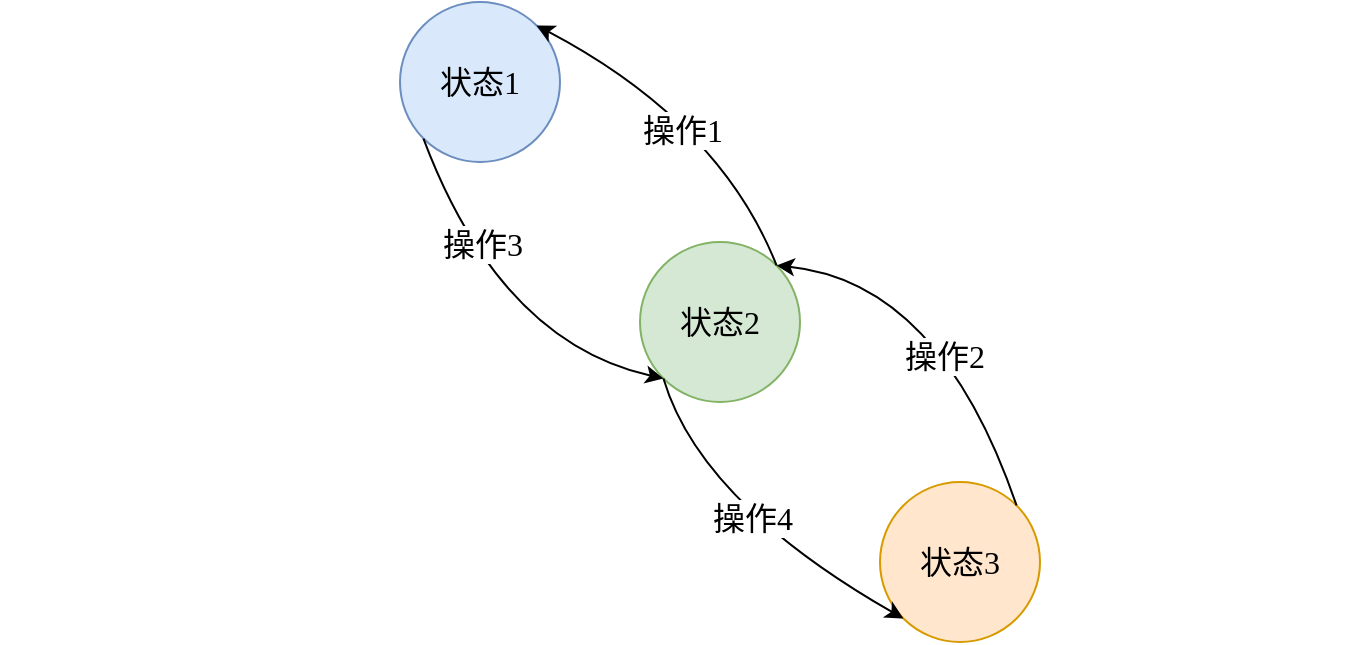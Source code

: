 <mxfile version="12.1.0" type="device" pages="5"><diagram id="B17HObbsdwb7qr94huI7" name="第 1 页"><mxGraphModel dx="1010" dy="579" grid="1" gridSize="10" guides="1" tooltips="1" connect="1" arrows="1" fold="1" page="1" pageScale="1" pageWidth="827" pageHeight="1169" math="0" shadow="0"><root><mxCell id="0"/><mxCell id="1" parent="0"/><mxCell id="dfAKLWZ1tvLZYV0LMuAz-23" value="" style="rounded=0;whiteSpace=wrap;html=1;strokeColor=none;" vertex="1" parent="1"><mxGeometry y="160" width="680" height="320" as="geometry"/></mxCell><mxCell id="dfAKLWZ1tvLZYV0LMuAz-1" value="&lt;span style=&quot;font-family: &amp;#34;kaiti&amp;#34; ; font-size: 16px&quot;&gt;状态1&lt;/span&gt;" style="ellipse;whiteSpace=wrap;html=1;aspect=fixed;fillColor=#dae8fc;strokeColor=#6c8ebf;" vertex="1" parent="1"><mxGeometry x="200" y="160" width="80" height="80" as="geometry"/></mxCell><mxCell id="dfAKLWZ1tvLZYV0LMuAz-2" value="&lt;span style=&quot;font-family: &amp;#34;kaiti&amp;#34; ; font-size: 16px&quot;&gt;状态2&lt;/span&gt;" style="ellipse;whiteSpace=wrap;html=1;aspect=fixed;fillColor=#d5e8d4;strokeColor=#82b366;" vertex="1" parent="1"><mxGeometry x="320" y="280" width="80" height="80" as="geometry"/></mxCell><mxCell id="dfAKLWZ1tvLZYV0LMuAz-3" value="&lt;span style=&quot;font-family: &amp;#34;kaiti&amp;#34; ; font-size: 16px&quot;&gt;状态3&lt;/span&gt;" style="ellipse;whiteSpace=wrap;html=1;aspect=fixed;fillColor=#ffe6cc;strokeColor=#d79b00;" vertex="1" parent="1"><mxGeometry x="440" y="400" width="80" height="80" as="geometry"/></mxCell><mxCell id="dfAKLWZ1tvLZYV0LMuAz-5" value="" style="curved=1;endArrow=classic;html=1;exitX=1;exitY=0;exitDx=0;exitDy=0;entryX=1;entryY=0;entryDx=0;entryDy=0;" edge="1" parent="1" source="dfAKLWZ1tvLZYV0LMuAz-3" target="dfAKLWZ1tvLZYV0LMuAz-2"><mxGeometry width="50" height="50" relative="1" as="geometry"><mxPoint x="440" y="310" as="sourcePoint"/><mxPoint x="490" y="260" as="targetPoint"/><Array as="points"><mxPoint x="470" y="300"/></Array></mxGeometry></mxCell><mxCell id="dfAKLWZ1tvLZYV0LMuAz-17" value="&lt;span style=&quot;font-family: &amp;#34;kaiti&amp;#34; ; font-size: 16px&quot;&gt;操作2&lt;/span&gt;" style="text;html=1;resizable=0;points=[];align=center;verticalAlign=middle;labelBackgroundColor=#ffffff;" vertex="1" connectable="0" parent="dfAKLWZ1tvLZYV0LMuAz-5"><mxGeometry x="-0.174" y="10" relative="1" as="geometry"><mxPoint as="offset"/></mxGeometry></mxCell><mxCell id="dfAKLWZ1tvLZYV0LMuAz-7" value="" style="curved=1;endArrow=classic;html=1;exitX=1;exitY=0;exitDx=0;exitDy=0;entryX=1;entryY=0;entryDx=0;entryDy=0;" edge="1" parent="1" source="dfAKLWZ1tvLZYV0LMuAz-2" target="dfAKLWZ1tvLZYV0LMuAz-1"><mxGeometry width="50" height="50" relative="1" as="geometry"><mxPoint x="360" y="270" as="sourcePoint"/><mxPoint x="410" y="220" as="targetPoint"/><Array as="points"><mxPoint x="360" y="220"/></Array></mxGeometry></mxCell><mxCell id="dfAKLWZ1tvLZYV0LMuAz-15" value="&lt;font face=&quot;kaiti&quot; style=&quot;font-size: 16px&quot;&gt;操作1&lt;/font&gt;" style="text;html=1;resizable=0;points=[];align=center;verticalAlign=middle;labelBackgroundColor=#ffffff;" vertex="1" connectable="0" parent="dfAKLWZ1tvLZYV0LMuAz-7"><mxGeometry x="0.017" y="12" relative="1" as="geometry"><mxPoint as="offset"/></mxGeometry></mxCell><mxCell id="dfAKLWZ1tvLZYV0LMuAz-8" value="" style="curved=1;endArrow=classic;html=1;exitX=0;exitY=1;exitDx=0;exitDy=0;entryX=0;entryY=1;entryDx=0;entryDy=0;" edge="1" parent="1" source="dfAKLWZ1tvLZYV0LMuAz-1" target="dfAKLWZ1tvLZYV0LMuAz-2"><mxGeometry width="50" height="50" relative="1" as="geometry"><mxPoint x="150" y="430" as="sourcePoint"/><mxPoint x="200" y="380" as="targetPoint"/><Array as="points"><mxPoint x="250" y="330"/></Array></mxGeometry></mxCell><mxCell id="dfAKLWZ1tvLZYV0LMuAz-18" value="&lt;span style=&quot;font-family: &amp;#34;kaiti&amp;#34; ; font-size: 16px&quot;&gt;操作3&lt;/span&gt;" style="text;html=1;resizable=0;points=[];align=center;verticalAlign=middle;labelBackgroundColor=#ffffff;" vertex="1" connectable="0" parent="dfAKLWZ1tvLZYV0LMuAz-8"><mxGeometry x="-0.382" y="9" relative="1" as="geometry"><mxPoint as="offset"/></mxGeometry></mxCell><mxCell id="dfAKLWZ1tvLZYV0LMuAz-9" value="" style="curved=1;endArrow=classic;html=1;exitX=0;exitY=1;exitDx=0;exitDy=0;entryX=0;entryY=1;entryDx=0;entryDy=0;" edge="1" parent="1" source="dfAKLWZ1tvLZYV0LMuAz-2" target="dfAKLWZ1tvLZYV0LMuAz-3"><mxGeometry width="50" height="50" relative="1" as="geometry"><mxPoint x="221.716" y="238.284" as="sourcePoint"/><mxPoint x="341.716" y="358.284" as="targetPoint"/><Array as="points"><mxPoint x="350" y="410"/></Array></mxGeometry></mxCell><mxCell id="dfAKLWZ1tvLZYV0LMuAz-19" value="&lt;span style=&quot;font-family: &amp;#34;kaiti&amp;#34; ; font-size: 16px&quot;&gt;操作4&lt;/span&gt;" style="text;html=1;resizable=0;points=[];align=center;verticalAlign=middle;labelBackgroundColor=#ffffff;" vertex="1" connectable="0" parent="dfAKLWZ1tvLZYV0LMuAz-9"><mxGeometry x="-0.005" y="6" relative="1" as="geometry"><mxPoint as="offset"/></mxGeometry></mxCell></root></mxGraphModel></diagram><diagram id="bXUPIpcfwyusLnvGwGaS" name="第 2 页"><mxGraphModel dx="2525" dy="1448" grid="1" gridSize="10" guides="1" tooltips="1" connect="1" arrows="1" fold="1" page="1" pageScale="1" pageWidth="827" pageHeight="1169" math="0" shadow="0"><root><mxCell id="kIG2eD_gSCVMxnsrTD29-0"/><mxCell id="kIG2eD_gSCVMxnsrTD29-1" parent="kIG2eD_gSCVMxnsrTD29-0"/><mxCell id="kIG2eD_gSCVMxnsrTD29-2" value="" style="ellipse;whiteSpace=wrap;html=1;aspect=fixed;fillColor=#dae8fc;strokeColor=#6c8ebf;" vertex="1" parent="kIG2eD_gSCVMxnsrTD29-1"><mxGeometry x="160" y="160" width="80" height="80" as="geometry"/></mxCell><mxCell id="kIG2eD_gSCVMxnsrTD29-3" value="" style="ellipse;whiteSpace=wrap;html=1;aspect=fixed;fillColor=#d5e8d4;strokeColor=#82b366;" vertex="1" parent="kIG2eD_gSCVMxnsrTD29-1"><mxGeometry x="280" y="280" width="80" height="80" as="geometry"/></mxCell><mxCell id="kIG2eD_gSCVMxnsrTD29-4" value="" style="ellipse;whiteSpace=wrap;html=1;aspect=fixed;fillColor=#ffe6cc;strokeColor=#d79b00;" vertex="1" parent="kIG2eD_gSCVMxnsrTD29-1"><mxGeometry x="400" y="400" width="80" height="80" as="geometry"/></mxCell><mxCell id="kIG2eD_gSCVMxnsrTD29-5" value="" style="endArrow=classic;html=1;exitX=1;exitY=1;exitDx=0;exitDy=0;entryX=0;entryY=0;entryDx=0;entryDy=0;" edge="1" parent="kIG2eD_gSCVMxnsrTD29-1" source="kIG2eD_gSCVMxnsrTD29-2" target="kIG2eD_gSCVMxnsrTD29-3"><mxGeometry width="50" height="50" relative="1" as="geometry"><mxPoint x="100" y="380" as="sourcePoint"/><mxPoint x="150" y="330" as="targetPoint"/></mxGeometry></mxCell><mxCell id="kIG2eD_gSCVMxnsrTD29-6" value="" style="endArrow=classic;html=1;exitX=1;exitY=1;exitDx=0;exitDy=0;entryX=0;entryY=0;entryDx=0;entryDy=0;" edge="1" parent="kIG2eD_gSCVMxnsrTD29-1" source="kIG2eD_gSCVMxnsrTD29-3" target="kIG2eD_gSCVMxnsrTD29-4"><mxGeometry width="50" height="50" relative="1" as="geometry"><mxPoint x="250" y="490" as="sourcePoint"/><mxPoint x="300" y="440" as="targetPoint"/></mxGeometry></mxCell><mxCell id="kIG2eD_gSCVMxnsrTD29-7" value="" style="ellipse;whiteSpace=wrap;html=1;aspect=fixed;fillColor=#dae8fc;strokeColor=#6c8ebf;" vertex="1" parent="kIG2eD_gSCVMxnsrTD29-1"><mxGeometry x="730" y="160" width="80" height="80" as="geometry"/></mxCell><mxCell id="kIG2eD_gSCVMxnsrTD29-8" value="" style="ellipse;whiteSpace=wrap;html=1;aspect=fixed;fillColor=#d5e8d4;strokeColor=#82b366;" vertex="1" parent="kIG2eD_gSCVMxnsrTD29-1"><mxGeometry x="850" y="280" width="80" height="80" as="geometry"/></mxCell><mxCell id="kIG2eD_gSCVMxnsrTD29-9" value="" style="ellipse;whiteSpace=wrap;html=1;aspect=fixed;fillColor=#ffe6cc;strokeColor=#d79b00;" vertex="1" parent="kIG2eD_gSCVMxnsrTD29-1"><mxGeometry x="970" y="400" width="80" height="80" as="geometry"/></mxCell><mxCell id="kIG2eD_gSCVMxnsrTD29-10" value="" style="endArrow=classic;html=1;exitX=1;exitY=1;exitDx=0;exitDy=0;entryX=0;entryY=0;entryDx=0;entryDy=0;" edge="1" parent="kIG2eD_gSCVMxnsrTD29-1" source="kIG2eD_gSCVMxnsrTD29-7" target="kIG2eD_gSCVMxnsrTD29-8"><mxGeometry width="50" height="50" relative="1" as="geometry"><mxPoint x="670" y="380" as="sourcePoint"/><mxPoint x="720" y="330" as="targetPoint"/></mxGeometry></mxCell><mxCell id="kIG2eD_gSCVMxnsrTD29-11" value="" style="endArrow=classic;html=1;exitX=1;exitY=1;exitDx=0;exitDy=0;entryX=0;entryY=0;entryDx=0;entryDy=0;" edge="1" parent="kIG2eD_gSCVMxnsrTD29-1" source="kIG2eD_gSCVMxnsrTD29-8" target="kIG2eD_gSCVMxnsrTD29-9"><mxGeometry width="50" height="50" relative="1" as="geometry"><mxPoint x="820" y="490" as="sourcePoint"/><mxPoint x="870" y="440" as="targetPoint"/></mxGeometry></mxCell><mxCell id="kIG2eD_gSCVMxnsrTD29-12" value="" style="ellipse;whiteSpace=wrap;html=1;aspect=fixed;fillColor=#ffe6cc;strokeColor=#d79b00;" vertex="1" parent="kIG2eD_gSCVMxnsrTD29-1"><mxGeometry x="680" y="400" width="80" height="80" as="geometry"/></mxCell><mxCell id="kIG2eD_gSCVMxnsrTD29-13" value="" style="ellipse;whiteSpace=wrap;html=1;aspect=fixed;fillColor=#ffe6cc;strokeColor=#d79b00;" vertex="1" parent="kIG2eD_gSCVMxnsrTD29-1"><mxGeometry x="810" y="400" width="80" height="80" as="geometry"/></mxCell><mxCell id="kIG2eD_gSCVMxnsrTD29-14" value="" style="endArrow=classic;html=1;exitX=0;exitY=1;exitDx=0;exitDy=0;entryX=0.5;entryY=0;entryDx=0;entryDy=0;" edge="1" parent="kIG2eD_gSCVMxnsrTD29-1" source="kIG2eD_gSCVMxnsrTD29-8" target="kIG2eD_gSCVMxnsrTD29-12"><mxGeometry width="50" height="50" relative="1" as="geometry"><mxPoint x="670" y="390" as="sourcePoint"/><mxPoint x="720" y="340" as="targetPoint"/></mxGeometry></mxCell><mxCell id="kIG2eD_gSCVMxnsrTD29-15" value="" style="endArrow=classic;html=1;exitX=0.5;exitY=1;exitDx=0;exitDy=0;entryX=0.5;entryY=0;entryDx=0;entryDy=0;" edge="1" parent="kIG2eD_gSCVMxnsrTD29-1" source="kIG2eD_gSCVMxnsrTD29-8" target="kIG2eD_gSCVMxnsrTD29-13"><mxGeometry width="50" height="50" relative="1" as="geometry"><mxPoint x="900" y="580" as="sourcePoint"/><mxPoint x="950" y="530" as="targetPoint"/></mxGeometry></mxCell><mxCell id="kIG2eD_gSCVMxnsrTD29-16" value="&lt;font face=&quot;JetBrains Mono&quot; style=&quot;font-size: 18px&quot;&gt;...&lt;/font&gt;" style="text;html=1;strokeColor=none;fillColor=none;align=center;verticalAlign=middle;whiteSpace=wrap;rounded=0;" vertex="1" parent="kIG2eD_gSCVMxnsrTD29-1"><mxGeometry x="910" y="430" width="40" height="20" as="geometry"/></mxCell><mxCell id="kIG2eD_gSCVMxnsrTD29-17" value="&lt;font face=&quot;kaiti&quot; style=&quot;font-size: 30px&quot;&gt;确定后续输入&lt;/font&gt;" style="text;html=1;strokeColor=none;fillColor=none;align=center;verticalAlign=middle;whiteSpace=wrap;rounded=0;" vertex="1" parent="kIG2eD_gSCVMxnsrTD29-1"><mxGeometry x="180" y="530" width="260" height="20" as="geometry"/></mxCell><mxCell id="kIG2eD_gSCVMxnsrTD29-18" value="&lt;font face=&quot;kaiti&quot; style=&quot;font-size: 30px&quot;&gt;不确定后续输入&lt;/font&gt;" style="text;html=1;strokeColor=none;fillColor=none;align=center;verticalAlign=middle;whiteSpace=wrap;rounded=0;" vertex="1" parent="kIG2eD_gSCVMxnsrTD29-1"><mxGeometry x="730" y="530" width="260" height="20" as="geometry"/></mxCell></root></mxGraphModel></diagram><diagram id="oPEPZH6DeiPgm4ZSwptG" name="第 3 页"><mxGraphModel dx="1010" dy="579" grid="1" gridSize="10" guides="1" tooltips="1" connect="1" arrows="1" fold="1" page="1" pageScale="1" pageWidth="827" pageHeight="1169" math="0" shadow="0"><root><mxCell id="yZJhGbPlP6X69F7IBCpr-0"/><mxCell id="yZJhGbPlP6X69F7IBCpr-1" parent="yZJhGbPlP6X69F7IBCpr-0"/><mxCell id="yZJhGbPlP6X69F7IBCpr-2" value="" style="rounded=0;whiteSpace=wrap;html=1;fillColor=#ffe6cc;strokeColor=#d79b00;" vertex="1" parent="yZJhGbPlP6X69F7IBCpr-1"><mxGeometry x="80" y="320" width="520" height="80" as="geometry"/></mxCell><mxCell id="yZJhGbPlP6X69F7IBCpr-3" value="&lt;font face=&quot;kaiti&quot; style=&quot;font-size: 18px&quot;&gt;代码/数据&lt;/font&gt;" style="rounded=0;whiteSpace=wrap;html=1;" vertex="1" parent="yZJhGbPlP6X69F7IBCpr-1"><mxGeometry x="120" y="320" width="120" height="80" as="geometry"/></mxCell><mxCell id="yZJhGbPlP6X69F7IBCpr-4" value="&lt;font face=&quot;kaiti&quot; style=&quot;font-size: 18px&quot;&gt;堆栈1&lt;/font&gt;" style="rounded=0;whiteSpace=wrap;html=1;" vertex="1" parent="yZJhGbPlP6X69F7IBCpr-1"><mxGeometry x="360" y="320" width="80" height="80" as="geometry"/></mxCell><mxCell id="yZJhGbPlP6X69F7IBCpr-5" value="&lt;font face=&quot;kaiti&quot; style=&quot;font-size: 18px&quot;&gt;堆栈2&lt;/font&gt;" style="rounded=0;whiteSpace=wrap;html=1;" vertex="1" parent="yZJhGbPlP6X69F7IBCpr-1"><mxGeometry x="480" y="320" width="80" height="80" as="geometry"/></mxCell><mxCell id="yZJhGbPlP6X69F7IBCpr-6" value="&lt;font face=&quot;JetBrains Mono&quot;&gt;GPR:rax,rbx...,rsp&lt;/font&gt;&lt;br&gt;&lt;font face=&quot;kaiti&quot;&gt;机器状态&lt;/font&gt;&lt;font face=&quot;JetBrains Mono&quot;&gt;:rip,rflags, ...&lt;/font&gt;" style="rounded=0;whiteSpace=wrap;html=1;align=left;" vertex="1" parent="yZJhGbPlP6X69F7IBCpr-1"><mxGeometry x="140" y="230" width="180" height="50" as="geometry"/></mxCell><mxCell id="yZJhGbPlP6X69F7IBCpr-8" value="&lt;font face=&quot;JetBrains Mono&quot;&gt;GPR:rax,rbx...,rsp&lt;/font&gt;&lt;br&gt;&lt;font face=&quot;kaiti&quot;&gt;机器状态&lt;/font&gt;&lt;font face=&quot;JetBrains Mono&quot;&gt;:rip,rflags, ...&lt;/font&gt;" style="rounded=0;whiteSpace=wrap;html=1;align=left;" vertex="1" parent="yZJhGbPlP6X69F7IBCpr-1"><mxGeometry x="360" y="230" width="180" height="50" as="geometry"/></mxCell><mxCell id="yZJhGbPlP6X69F7IBCpr-9" value="" style="endArrow=classic;html=1;exitX=1;exitY=0.5;exitDx=0;exitDy=0;entryX=0.5;entryY=0;entryDx=0;entryDy=0;" edge="1" parent="yZJhGbPlP6X69F7IBCpr-1" source="yZJhGbPlP6X69F7IBCpr-6" target="yZJhGbPlP6X69F7IBCpr-4"><mxGeometry width="50" height="50" relative="1" as="geometry"><mxPoint x="240" y="490" as="sourcePoint"/><mxPoint x="290" y="440" as="targetPoint"/><Array as="points"><mxPoint x="340" y="255"/><mxPoint x="340" y="310"/><mxPoint x="400" y="310"/></Array></mxGeometry></mxCell><mxCell id="yZJhGbPlP6X69F7IBCpr-10" value="" style="endArrow=classic;html=1;exitX=1;exitY=0.5;exitDx=0;exitDy=0;entryX=0.5;entryY=0;entryDx=0;entryDy=0;" edge="1" parent="yZJhGbPlP6X69F7IBCpr-1" source="yZJhGbPlP6X69F7IBCpr-8" target="yZJhGbPlP6X69F7IBCpr-5"><mxGeometry width="50" height="50" relative="1" as="geometry"><mxPoint x="650" y="270" as="sourcePoint"/><mxPoint x="700" y="220" as="targetPoint"/><Array as="points"><mxPoint x="560" y="255"/><mxPoint x="560" y="300"/><mxPoint x="520" y="300"/></Array></mxGeometry></mxCell><mxCell id="yZJhGbPlP6X69F7IBCpr-11" value="&lt;font face=&quot;kaiti&quot; style=&quot;font-size: 16px&quot;&gt;地址空间（共享内存）&lt;/font&gt;" style="text;html=1;strokeColor=none;fillColor=none;align=center;verticalAlign=middle;whiteSpace=wrap;rounded=0;" vertex="1" parent="yZJhGbPlP6X69F7IBCpr-1"><mxGeometry x="610" y="380" width="170" height="20" as="geometry"/></mxCell></root></mxGraphModel></diagram><diagram id="y3onou-25etVVXqPwUee" name="第 4 页"><mxGraphModel dx="2847" dy="1158" grid="1" gridSize="10" guides="1" tooltips="1" connect="1" arrows="1" fold="1" page="1" pageScale="1" pageWidth="827" pageHeight="1169" math="0" shadow="0"><root><mxCell id="U_Lshf-pbpBLsGIQFs2m-0"/><mxCell id="U_Lshf-pbpBLsGIQFs2m-1" parent="U_Lshf-pbpBLsGIQFs2m-0"/><mxCell id="U_Lshf-pbpBLsGIQFs2m-2" value="" style="rounded=0;whiteSpace=wrap;html=1;fillColor=#f5f5f5;strokeColor=#666666;fontColor=#333333;" vertex="1" parent="U_Lshf-pbpBLsGIQFs2m-1"><mxGeometry x="200" y="160" width="400" height="80" as="geometry"/></mxCell><mxCell id="U_Lshf-pbpBLsGIQFs2m-3" value="&lt;font face=&quot;JetBrains Mono&quot; style=&quot;font-size: 24px&quot;&gt;R1&lt;/font&gt;" style="rounded=0;whiteSpace=wrap;html=1;" vertex="1" parent="U_Lshf-pbpBLsGIQFs2m-1"><mxGeometry x="220" y="170" width="70" height="60" as="geometry"/></mxCell><mxCell id="U_Lshf-pbpBLsGIQFs2m-4" value="&lt;font face=&quot;JetBrains Mono&quot; style=&quot;font-size: 24px&quot;&gt;R2&lt;/font&gt;" style="rounded=0;whiteSpace=wrap;html=1;" vertex="1" parent="U_Lshf-pbpBLsGIQFs2m-1"><mxGeometry x="310" y="170" width="70" height="60" as="geometry"/></mxCell><mxCell id="U_Lshf-pbpBLsGIQFs2m-5" value="" style="rounded=0;whiteSpace=wrap;html=1;" vertex="1" parent="U_Lshf-pbpBLsGIQFs2m-1"><mxGeometry x="400" y="170" width="180" height="60" as="geometry"/></mxCell><mxCell id="U_Lshf-pbpBLsGIQFs2m-7" value="&lt;font style=&quot;font-size: 24px&quot; face=&quot;JetBrains Mono&quot;&gt;M&lt;/font&gt;" style="rounded=0;whiteSpace=wrap;html=1;" vertex="1" parent="U_Lshf-pbpBLsGIQFs2m-1"><mxGeometry x="400" y="170" width="70" height="60" as="geometry"/></mxCell><mxCell id="U_Lshf-pbpBLsGIQFs2m-8" value="" style="rounded=0;whiteSpace=wrap;html=1;fillColor=#ffe6cc;strokeColor=#d79b00;" vertex="1" parent="U_Lshf-pbpBLsGIQFs2m-1"><mxGeometry x="470" y="170" width="30" height="60" as="geometry"/></mxCell><mxCell id="U_Lshf-pbpBLsGIQFs2m-9" value="" style="rounded=0;whiteSpace=wrap;html=1;fillColor=#f5f5f5;strokeColor=#666666;fontColor=#333333;" vertex="1" parent="U_Lshf-pbpBLsGIQFs2m-1"><mxGeometry x="-40" y="320" width="400" height="80" as="geometry"/></mxCell><mxCell id="U_Lshf-pbpBLsGIQFs2m-10" value="&lt;font face=&quot;JetBrains Mono&quot; style=&quot;font-size: 24px&quot;&gt;R1`&lt;/font&gt;" style="rounded=0;whiteSpace=wrap;html=1;" vertex="1" parent="U_Lshf-pbpBLsGIQFs2m-1"><mxGeometry x="-20" y="330" width="70" height="60" as="geometry"/></mxCell><mxCell id="U_Lshf-pbpBLsGIQFs2m-11" value="&lt;font face=&quot;JetBrains Mono&quot; style=&quot;font-size: 24px&quot;&gt;R2&lt;/font&gt;" style="rounded=0;whiteSpace=wrap;html=1;" vertex="1" parent="U_Lshf-pbpBLsGIQFs2m-1"><mxGeometry x="70" y="330" width="70" height="60" as="geometry"/></mxCell><mxCell id="U_Lshf-pbpBLsGIQFs2m-12" value="" style="rounded=0;whiteSpace=wrap;html=1;" vertex="1" parent="U_Lshf-pbpBLsGIQFs2m-1"><mxGeometry x="160" y="330" width="180" height="60" as="geometry"/></mxCell><mxCell id="U_Lshf-pbpBLsGIQFs2m-13" value="&lt;font style=&quot;font-size: 24px&quot; face=&quot;JetBrains Mono&quot;&gt;M`&lt;/font&gt;" style="rounded=0;whiteSpace=wrap;html=1;" vertex="1" parent="U_Lshf-pbpBLsGIQFs2m-1"><mxGeometry x="160" y="330" width="70" height="60" as="geometry"/></mxCell><mxCell id="U_Lshf-pbpBLsGIQFs2m-14" value="" style="rounded=0;whiteSpace=wrap;html=1;fillColor=#ffe6cc;strokeColor=#d79b00;" vertex="1" parent="U_Lshf-pbpBLsGIQFs2m-1"><mxGeometry x="230" y="330" width="30" height="60" as="geometry"/></mxCell><mxCell id="U_Lshf-pbpBLsGIQFs2m-15" value="" style="rounded=0;whiteSpace=wrap;html=1;fillColor=#f5f5f5;strokeColor=#666666;fontColor=#333333;" vertex="1" parent="U_Lshf-pbpBLsGIQFs2m-1"><mxGeometry x="435" y="320" width="400" height="80" as="geometry"/></mxCell><mxCell id="U_Lshf-pbpBLsGIQFs2m-16" value="&lt;font face=&quot;JetBrains Mono&quot; style=&quot;font-size: 24px&quot;&gt;R1&lt;/font&gt;" style="rounded=0;whiteSpace=wrap;html=1;" vertex="1" parent="U_Lshf-pbpBLsGIQFs2m-1"><mxGeometry x="455" y="330" width="70" height="60" as="geometry"/></mxCell><mxCell id="U_Lshf-pbpBLsGIQFs2m-17" value="&lt;font face=&quot;JetBrains Mono&quot; style=&quot;font-size: 24px&quot;&gt;R2`&lt;/font&gt;" style="rounded=0;whiteSpace=wrap;html=1;" vertex="1" parent="U_Lshf-pbpBLsGIQFs2m-1"><mxGeometry x="545" y="330" width="70" height="60" as="geometry"/></mxCell><mxCell id="U_Lshf-pbpBLsGIQFs2m-18" value="" style="rounded=0;whiteSpace=wrap;html=1;" vertex="1" parent="U_Lshf-pbpBLsGIQFs2m-1"><mxGeometry x="635" y="330" width="180" height="60" as="geometry"/></mxCell><mxCell id="U_Lshf-pbpBLsGIQFs2m-19" value="&lt;font style=&quot;font-size: 24px&quot; face=&quot;JetBrains Mono&quot;&gt;M&lt;/font&gt;" style="rounded=0;whiteSpace=wrap;html=1;" vertex="1" parent="U_Lshf-pbpBLsGIQFs2m-1"><mxGeometry x="635" y="330" width="70" height="60" as="geometry"/></mxCell><mxCell id="U_Lshf-pbpBLsGIQFs2m-20" value="" style="rounded=0;whiteSpace=wrap;html=1;fillColor=#ffe6cc;strokeColor=#d79b00;" vertex="1" parent="U_Lshf-pbpBLsGIQFs2m-1"><mxGeometry x="705" y="330" width="30" height="60" as="geometry"/></mxCell><mxCell id="U_Lshf-pbpBLsGIQFs2m-21" value="" style="endArrow=classic;html=1;exitX=0.5;exitY=1;exitDx=0;exitDy=0;entryX=0.5;entryY=0;entryDx=0;entryDy=0;" edge="1" parent="U_Lshf-pbpBLsGIQFs2m-1" source="U_Lshf-pbpBLsGIQFs2m-2" target="U_Lshf-pbpBLsGIQFs2m-9"><mxGeometry width="50" height="50" relative="1" as="geometry"><mxPoint x="350" y="570" as="sourcePoint"/><mxPoint x="400" y="520" as="targetPoint"/></mxGeometry></mxCell><mxCell id="U_Lshf-pbpBLsGIQFs2m-22" value="" style="endArrow=classic;html=1;exitX=0.5;exitY=1;exitDx=0;exitDy=0;entryX=0.5;entryY=0;entryDx=0;entryDy=0;" edge="1" parent="U_Lshf-pbpBLsGIQFs2m-1" source="U_Lshf-pbpBLsGIQFs2m-2" target="U_Lshf-pbpBLsGIQFs2m-15"><mxGeometry width="50" height="50" relative="1" as="geometry"><mxPoint x="550" y="550" as="sourcePoint"/><mxPoint x="600" y="500" as="targetPoint"/></mxGeometry></mxCell><mxCell id="U_Lshf-pbpBLsGIQFs2m-23" value="&lt;font face=&quot;kaiti&quot; style=&quot;font-size: 18px&quot;&gt;线程1执行&lt;/font&gt;" style="text;html=1;resizable=0;points=[];autosize=1;align=left;verticalAlign=top;spacingTop=-4;" vertex="1" parent="U_Lshf-pbpBLsGIQFs2m-1"><mxGeometry x="180" y="260" width="100" height="20" as="geometry"/></mxCell><mxCell id="U_Lshf-pbpBLsGIQFs2m-24" value="&lt;font face=&quot;kaiti&quot; style=&quot;font-size: 18px&quot;&gt;线程2执行&lt;/font&gt;" style="text;html=1;resizable=0;points=[];autosize=1;align=left;verticalAlign=top;spacingTop=-4;" vertex="1" parent="U_Lshf-pbpBLsGIQFs2m-1"><mxGeometry x="515" y="260" width="100" height="20" as="geometry"/></mxCell><mxCell id="U_Lshf-pbpBLsGIQFs2m-25" value="" style="endArrow=classic;html=1;exitX=0.5;exitY=1;exitDx=0;exitDy=0;" edge="1" parent="U_Lshf-pbpBLsGIQFs2m-1" source="U_Lshf-pbpBLsGIQFs2m-9"><mxGeometry width="50" height="50" relative="1" as="geometry"><mxPoint x="150" y="530" as="sourcePoint"/><mxPoint y="520" as="targetPoint"/></mxGeometry></mxCell><mxCell id="U_Lshf-pbpBLsGIQFs2m-26" value="" style="endArrow=classic;html=1;exitX=0.5;exitY=1;exitDx=0;exitDy=0;" edge="1" parent="U_Lshf-pbpBLsGIQFs2m-1" source="U_Lshf-pbpBLsGIQFs2m-9"><mxGeometry width="50" height="50" relative="1" as="geometry"><mxPoint x="300" y="570" as="sourcePoint"/><mxPoint x="320" y="520" as="targetPoint"/></mxGeometry></mxCell><mxCell id="U_Lshf-pbpBLsGIQFs2m-27" value="" style="endArrow=classic;html=1;exitX=0.5;exitY=1;exitDx=0;exitDy=0;" edge="1" parent="U_Lshf-pbpBLsGIQFs2m-1"><mxGeometry width="50" height="50" relative="1" as="geometry"><mxPoint x="635" y="400" as="sourcePoint"/><mxPoint x="475" y="520" as="targetPoint"/></mxGeometry></mxCell><mxCell id="U_Lshf-pbpBLsGIQFs2m-28" value="" style="endArrow=classic;html=1;exitX=0.5;exitY=1;exitDx=0;exitDy=0;" edge="1" parent="U_Lshf-pbpBLsGIQFs2m-1"><mxGeometry width="50" height="50" relative="1" as="geometry"><mxPoint x="635" y="400" as="sourcePoint"/><mxPoint x="795" y="520" as="targetPoint"/></mxGeometry></mxCell><mxCell id="U_Lshf-pbpBLsGIQFs2m-29" value="&lt;font style=&quot;font-size: 24px&quot; face=&quot;JetBrains Mono&quot;&gt;...&lt;/font&gt;" style="text;html=1;strokeColor=none;fillColor=none;align=center;verticalAlign=middle;whiteSpace=wrap;rounded=0;" vertex="1" parent="U_Lshf-pbpBLsGIQFs2m-1"><mxGeometry x="-20" y="530" width="40" height="20" as="geometry"/></mxCell><mxCell id="U_Lshf-pbpBLsGIQFs2m-30" value="&lt;font style=&quot;font-size: 24px&quot; face=&quot;JetBrains Mono&quot;&gt;...&lt;/font&gt;" style="text;html=1;strokeColor=none;fillColor=none;align=center;verticalAlign=middle;whiteSpace=wrap;rounded=0;" vertex="1" parent="U_Lshf-pbpBLsGIQFs2m-1"><mxGeometry x="300" y="530" width="40" height="20" as="geometry"/></mxCell><mxCell id="U_Lshf-pbpBLsGIQFs2m-31" value="&lt;font style=&quot;font-size: 24px&quot; face=&quot;JetBrains Mono&quot;&gt;...&lt;/font&gt;" style="text;html=1;strokeColor=none;fillColor=none;align=center;verticalAlign=middle;whiteSpace=wrap;rounded=0;" vertex="1" parent="U_Lshf-pbpBLsGIQFs2m-1"><mxGeometry x="455" y="530" width="40" height="20" as="geometry"/></mxCell><mxCell id="U_Lshf-pbpBLsGIQFs2m-32" value="&lt;font style=&quot;font-size: 24px&quot; face=&quot;JetBrains Mono&quot;&gt;...&lt;/font&gt;" style="text;html=1;strokeColor=none;fillColor=none;align=center;verticalAlign=middle;whiteSpace=wrap;rounded=0;" vertex="1" parent="U_Lshf-pbpBLsGIQFs2m-1"><mxGeometry x="775" y="530" width="40" height="20" as="geometry"/></mxCell></root></mxGraphModel></diagram><diagram id="_46d9nKrUKcWSFusOSaa" name="第 5 页"><mxGraphModel dx="1010" dy="579" grid="1" gridSize="10" guides="1" tooltips="1" connect="1" arrows="1" fold="1" page="1" pageScale="1" pageWidth="827" pageHeight="1169" math="0" shadow="0"><root><mxCell id="_ndjru-DA-cVCEFqMH-n-0"/><mxCell id="_ndjru-DA-cVCEFqMH-n-1" parent="_ndjru-DA-cVCEFqMH-n-0"/></root></mxGraphModel></diagram></mxfile>